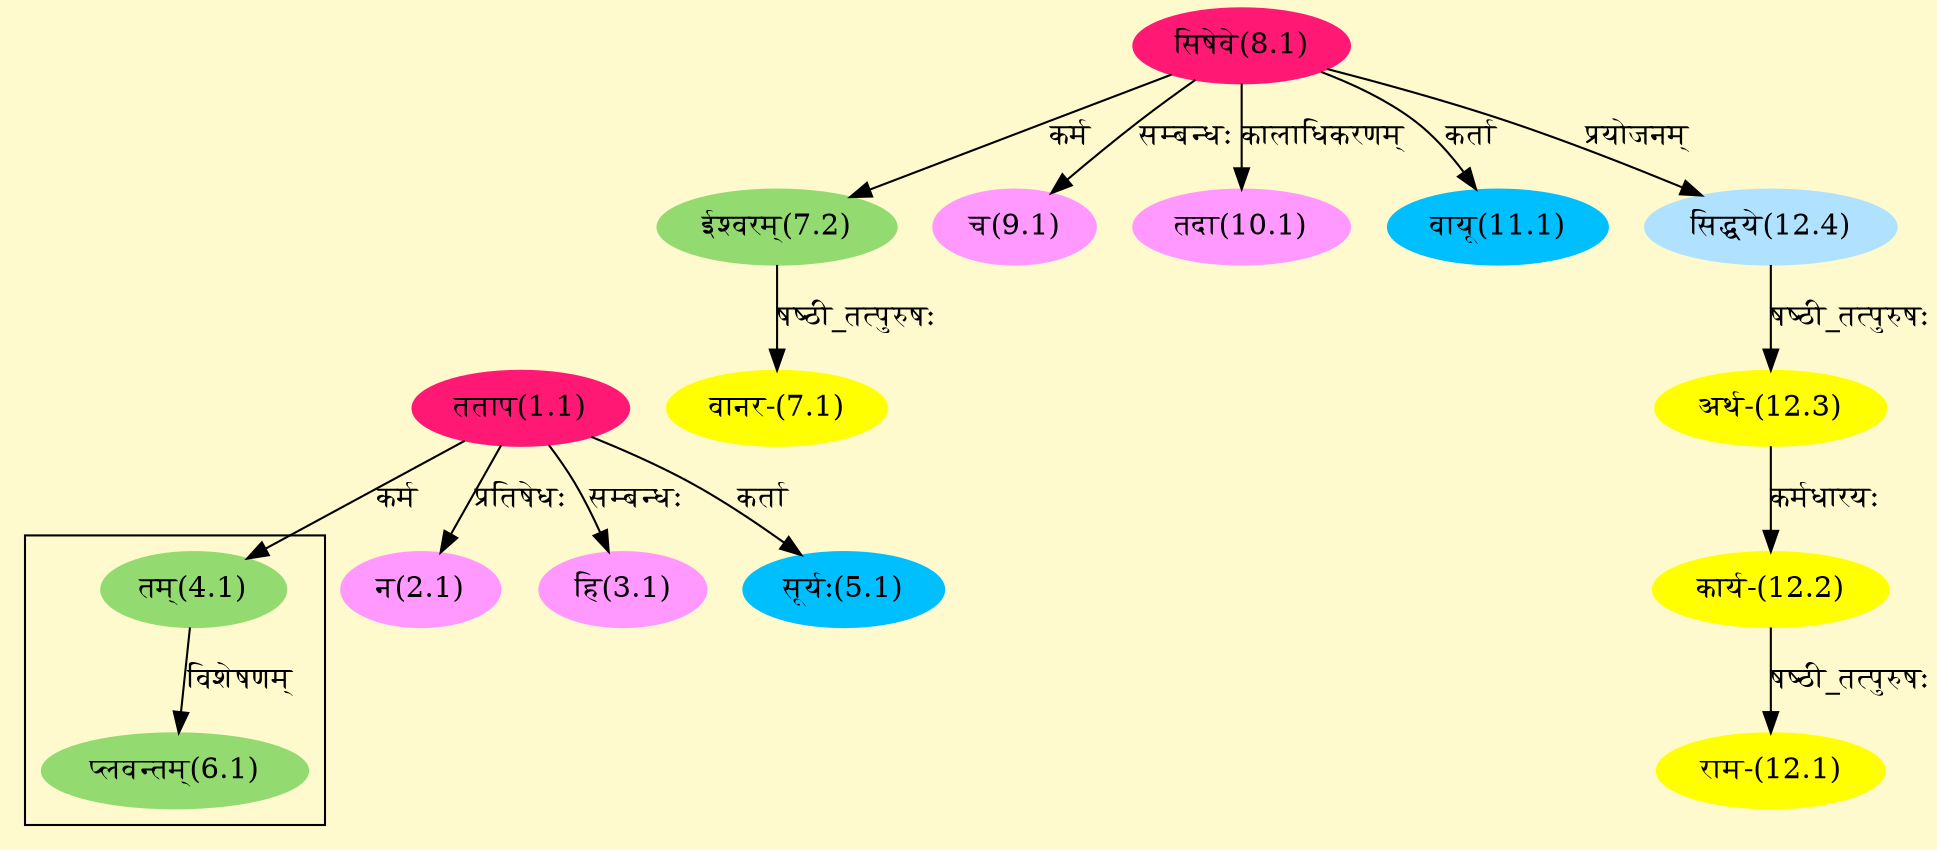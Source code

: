 digraph G{
rankdir=BT;
 compound=true;
 bgcolor="lemonchiffon1";

subgraph cluster_1{
Node6_1 [style=filled, color="#93DB70" label = "प्लवन्तम्(6.1)"]
Node4_1 [style=filled, color="#93DB70" label = "तम्(4.1)"]

}
Node1_1 [style=filled, color="#FF1975" label = "तताप(1.1)"]
Node [style=filled, color="" label = "()"]
Node2_1 [style=filled, color="#FF99FF" label = "न(2.1)"]
Node3_1 [style=filled, color="#FF99FF" label = "हि(3.1)"]
Node4_1 [style=filled, color="#93DB70" label = "तम्(4.1)"]
Node5_1 [style=filled, color="#00BFFF" label = "सूर्यः(5.1)"]
Node7_1 [style=filled, color="#FFFF00" label = "वानर-(7.1)"]
Node7_2 [style=filled, color="#93DB70" label = "ईश्वरम्(7.2)"]
Node8_1 [style=filled, color="#FF1975" label = "सिषेवे(8.1)"]
Node9_1 [style=filled, color="#FF99FF" label = "च(9.1)"]
Node10_1 [style=filled, color="#FF99FF" label = "तदा(10.1)"]
Node11_1 [style=filled, color="#00BFFF" label = "वायू(11.1)"]
Node12_1 [style=filled, color="#FFFF00" label = "राम-(12.1)"]
Node12_2 [style=filled, color="#FFFF00" label = "कार्य-(12.2)"]
Node12_3 [style=filled, color="#FFFF00" label = "अर्थ-(12.3)"]
Node12_4 [style=filled, color="#B0E2FF" label = "सिद्धये(12.4)"]
/* Start of Relations section */

Node2_1 -> Node1_1 [  label="प्रतिषेधः"  dir="back" ]
Node3_1 -> Node1_1 [  label="सम्बन्धः"  dir="back" ]
Node4_1 -> Node1_1 [  label="कर्म"  dir="back" ]
Node5_1 -> Node1_1 [  label="कर्ता"  dir="back" ]
Node6_1 -> Node4_1 [  label="विशेषणम्"  dir="back" ]
Node7_1 -> Node7_2 [  label="षष्ठी_तत्पुरुषः"  dir="back" ]
Node7_2 -> Node8_1 [  label="कर्म"  dir="back" ]
Node9_1 -> Node8_1 [  label="सम्बन्धः"  dir="back" ]
Node10_1 -> Node8_1 [  label="कालाधिकरणम्"  dir="back" ]
Node11_1 -> Node8_1 [  label="कर्ता"  dir="back" ]
Node12_1 -> Node12_2 [  label="षष्ठी_तत्पुरुषः"  dir="back" ]
Node12_2 -> Node12_3 [  label="कर्मधारयः"  dir="back" ]
Node12_3 -> Node12_4 [  label="षष्ठी_तत्पुरुषः"  dir="back" ]
Node12_4 -> Node8_1 [  label="प्रयोजनम्"  dir="back" ]
}
